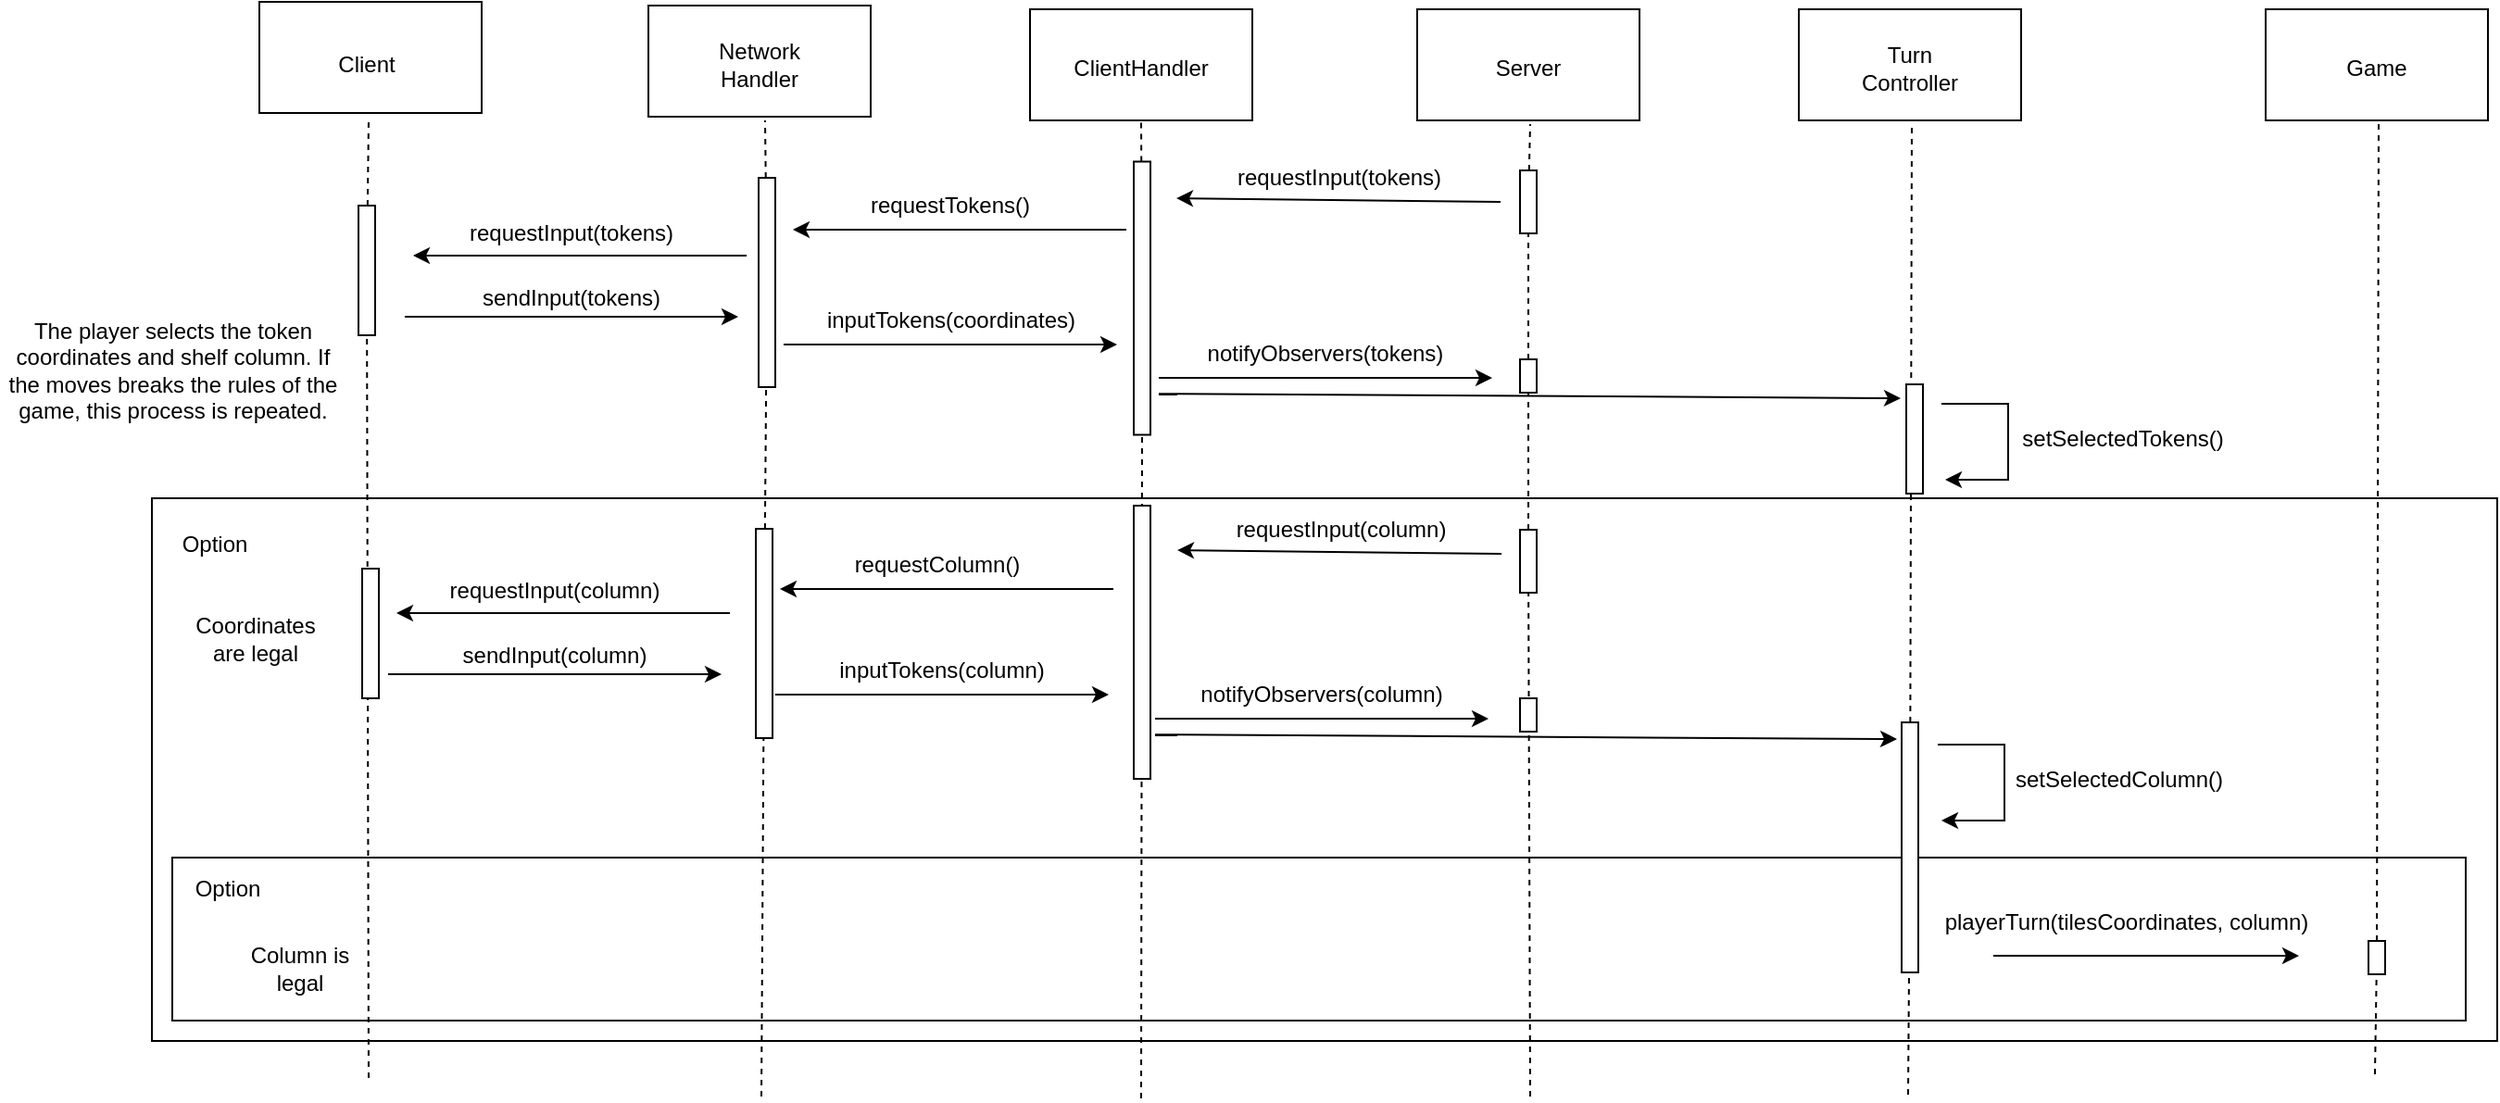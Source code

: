 <mxfile version="20.7.4" type="device"><diagram id="_FSDjPWb-2D1OLa8xgT7" name="Page-1"><mxGraphModel dx="1112" dy="1949" grid="0" gridSize="10" guides="1" tooltips="1" connect="1" arrows="1" fold="1" page="0" pageScale="1" pageWidth="1169" pageHeight="827" math="0" shadow="0"><root><mxCell id="0"/><mxCell id="1" parent="0"/><mxCell id="r9T-i8NEgggMXjapxuj6-69" value="" style="rounded=0;whiteSpace=wrap;html=1;fillColor=none;" parent="1" vertex="1"><mxGeometry x="1135" y="-200" width="1266" height="293" as="geometry"/></mxCell><mxCell id="r9T-i8NEgggMXjapxuj6-72" value="" style="rounded=0;whiteSpace=wrap;html=1;fillColor=none;" parent="1" vertex="1"><mxGeometry x="1146" y="-6" width="1238" height="88" as="geometry"/></mxCell><mxCell id="jUWBYiBVzZ7dhDtSFLi4-7" value="" style="endArrow=none;html=1;rounded=0;startArrow=classic;startFill=1;endFill=0;" parent="1" edge="1"><mxGeometry width="50" height="50" relative="1" as="geometry"><mxPoint x="1688" y="-362" as="sourcePoint"/><mxPoint x="1863" y="-360" as="targetPoint"/></mxGeometry></mxCell><mxCell id="r9T-i8NEgggMXjapxuj6-3" value="" style="rounded=0;whiteSpace=wrap;html=1;" parent="1" vertex="1"><mxGeometry x="1193" y="-468" width="120" height="60" as="geometry"/></mxCell><mxCell id="r9T-i8NEgggMXjapxuj6-4" value="Client" style="text;html=1;strokeColor=none;fillColor=none;align=center;verticalAlign=middle;whiteSpace=wrap;rounded=0;" parent="1" vertex="1"><mxGeometry x="1221" y="-449" width="60" height="30" as="geometry"/></mxCell><mxCell id="r9T-i8NEgggMXjapxuj6-5" value="" style="rounded=0;whiteSpace=wrap;html=1;" parent="1" vertex="1"><mxGeometry x="1403" y="-466" width="120" height="60" as="geometry"/></mxCell><mxCell id="r9T-i8NEgggMXjapxuj6-6" value="Network&lt;br&gt;Handler" style="text;html=1;strokeColor=none;fillColor=none;align=center;verticalAlign=middle;whiteSpace=wrap;rounded=0;" parent="1" vertex="1"><mxGeometry x="1433" y="-449" width="60" height="30" as="geometry"/></mxCell><mxCell id="r9T-i8NEgggMXjapxuj6-7" value="" style="rounded=0;whiteSpace=wrap;html=1;" parent="1" vertex="1"><mxGeometry x="1609" y="-464" width="120" height="60" as="geometry"/></mxCell><mxCell id="r9T-i8NEgggMXjapxuj6-8" value="ClientHandler" style="text;html=1;strokeColor=none;fillColor=none;align=center;verticalAlign=middle;whiteSpace=wrap;rounded=0;" parent="1" vertex="1"><mxGeometry x="1639" y="-447" width="60" height="30" as="geometry"/></mxCell><mxCell id="r9T-i8NEgggMXjapxuj6-9" value="" style="rounded=0;whiteSpace=wrap;html=1;" parent="1" vertex="1"><mxGeometry x="1818" y="-464" width="120" height="60" as="geometry"/></mxCell><mxCell id="r9T-i8NEgggMXjapxuj6-10" value="Server" style="text;html=1;strokeColor=none;fillColor=none;align=center;verticalAlign=middle;whiteSpace=wrap;rounded=0;" parent="1" vertex="1"><mxGeometry x="1848" y="-447" width="60" height="30" as="geometry"/></mxCell><mxCell id="r9T-i8NEgggMXjapxuj6-11" value="" style="rounded=0;whiteSpace=wrap;html=1;" parent="1" vertex="1"><mxGeometry x="2024" y="-464" width="120" height="60" as="geometry"/></mxCell><mxCell id="r9T-i8NEgggMXjapxuj6-12" value="Turn&lt;br&gt;Controller" style="text;html=1;strokeColor=none;fillColor=none;align=center;verticalAlign=middle;whiteSpace=wrap;rounded=0;" parent="1" vertex="1"><mxGeometry x="2054" y="-447" width="60" height="30" as="geometry"/></mxCell><mxCell id="r9T-i8NEgggMXjapxuj6-13" value="" style="endArrow=none;dashed=1;html=1;rounded=0;startArrow=none;" parent="1" edge="1" source="jK7SyTtn_33zOTn9DOWQ-1"><mxGeometry width="50" height="50" relative="1" as="geometry"><mxPoint x="1252" y="113" as="sourcePoint"/><mxPoint x="1252" y="-404" as="targetPoint"/></mxGeometry></mxCell><mxCell id="r9T-i8NEgggMXjapxuj6-14" value="" style="endArrow=none;dashed=1;html=1;rounded=0;startArrow=none;" parent="1" edge="1" source="jK7SyTtn_33zOTn9DOWQ-8"><mxGeometry width="50" height="50" relative="1" as="geometry"><mxPoint x="1464" y="123" as="sourcePoint"/><mxPoint x="1466" y="-404" as="targetPoint"/></mxGeometry></mxCell><mxCell id="r9T-i8NEgggMXjapxuj6-15" value="" style="endArrow=none;dashed=1;html=1;rounded=0;startArrow=none;" parent="1" edge="1" source="jK7SyTtn_33zOTn9DOWQ-17"><mxGeometry width="50" height="50" relative="1" as="geometry"><mxPoint x="1879" y="123" as="sourcePoint"/><mxPoint x="1879" y="-402" as="targetPoint"/></mxGeometry></mxCell><mxCell id="r9T-i8NEgggMXjapxuj6-16" value="" style="endArrow=none;dashed=1;html=1;rounded=0;startArrow=none;" parent="1" edge="1" source="jK7SyTtn_33zOTn9DOWQ-23"><mxGeometry width="50" height="50" relative="1" as="geometry"><mxPoint x="2083" y="122" as="sourcePoint"/><mxPoint x="2085" y="-402" as="targetPoint"/></mxGeometry></mxCell><mxCell id="r9T-i8NEgggMXjapxuj6-17" value="" style="endArrow=none;dashed=1;html=1;rounded=0;entryX=0.5;entryY=1;entryDx=0;entryDy=0;startArrow=none;" parent="1" target="r9T-i8NEgggMXjapxuj6-7" edge="1" source="jK7SyTtn_33zOTn9DOWQ-12"><mxGeometry width="50" height="50" relative="1" as="geometry"><mxPoint x="1669" y="124" as="sourcePoint"/><mxPoint x="1668.871" y="-182.5" as="targetPoint"/></mxGeometry></mxCell><mxCell id="r9T-i8NEgggMXjapxuj6-28" value="requestInput(tokens)" style="text;html=1;strokeColor=none;fillColor=none;align=center;verticalAlign=middle;whiteSpace=wrap;rounded=0;" parent="1" vertex="1"><mxGeometry x="1746" y="-388" width="60" height="30" as="geometry"/></mxCell><mxCell id="r9T-i8NEgggMXjapxuj6-29" value="" style="endArrow=classic;html=1;rounded=0;" parent="1" edge="1"><mxGeometry width="50" height="50" relative="1" as="geometry"><mxPoint x="1661" y="-345" as="sourcePoint"/><mxPoint x="1481" y="-345" as="targetPoint"/></mxGeometry></mxCell><mxCell id="r9T-i8NEgggMXjapxuj6-31" value="requestTokens()" style="text;html=1;strokeColor=none;fillColor=none;align=center;verticalAlign=middle;whiteSpace=wrap;rounded=0;" parent="1" vertex="1"><mxGeometry x="1536" y="-373" width="60" height="30" as="geometry"/></mxCell><mxCell id="r9T-i8NEgggMXjapxuj6-32" value="" style="endArrow=classic;html=1;rounded=0;" parent="1" edge="1"><mxGeometry width="50" height="50" relative="1" as="geometry"><mxPoint x="1456" y="-331" as="sourcePoint"/><mxPoint x="1276" y="-331" as="targetPoint"/></mxGeometry></mxCell><mxCell id="r9T-i8NEgggMXjapxuj6-33" value="requestInput(tokens)" style="text;html=1;strokeColor=none;fillColor=none;align=center;verticalAlign=middle;whiteSpace=wrap;rounded=0;" parent="1" vertex="1"><mxGeometry x="1258" y="-358" width="207" height="30" as="geometry"/></mxCell><mxCell id="r9T-i8NEgggMXjapxuj6-34" value="" style="endArrow=none;html=1;rounded=0;endFill=0;startArrow=classic;startFill=1;" parent="1" edge="1"><mxGeometry width="50" height="50" relative="1" as="geometry"><mxPoint x="1451.5" y="-298" as="sourcePoint"/><mxPoint x="1271.5" y="-298" as="targetPoint"/></mxGeometry></mxCell><mxCell id="r9T-i8NEgggMXjapxuj6-35" value="sendInput(tokens)" style="text;html=1;strokeColor=none;fillColor=none;align=center;verticalAlign=middle;whiteSpace=wrap;rounded=0;" parent="1" vertex="1"><mxGeometry x="1258" y="-323" width="207" height="30" as="geometry"/></mxCell><mxCell id="r9T-i8NEgggMXjapxuj6-36" value="The player selects the token coordinates and shelf column. If the moves breaks the rules of the game, this process is repeated." style="text;html=1;strokeColor=none;fillColor=none;align=center;verticalAlign=middle;whiteSpace=wrap;rounded=0;" parent="1" vertex="1"><mxGeometry x="1053" y="-297" width="187" height="56" as="geometry"/></mxCell><mxCell id="r9T-i8NEgggMXjapxuj6-37" value="" style="endArrow=none;html=1;rounded=0;endFill=0;startArrow=classic;startFill=1;" parent="1" edge="1"><mxGeometry width="50" height="50" relative="1" as="geometry"><mxPoint x="1656" y="-283" as="sourcePoint"/><mxPoint x="1476" y="-283" as="targetPoint"/></mxGeometry></mxCell><mxCell id="r9T-i8NEgggMXjapxuj6-38" value="inputTokens(coordinates)" style="text;html=1;strokeColor=none;fillColor=none;align=center;verticalAlign=middle;whiteSpace=wrap;rounded=0;" parent="1" vertex="1"><mxGeometry x="1462.5" y="-311" width="207" height="30" as="geometry"/></mxCell><mxCell id="r9T-i8NEgggMXjapxuj6-39" value="" style="endArrow=none;html=1;rounded=0;endFill=0;startArrow=classic;startFill=1;" parent="1" edge="1"><mxGeometry width="50" height="50" relative="1" as="geometry"><mxPoint x="1858.5" y="-265" as="sourcePoint"/><mxPoint x="1678.5" y="-265" as="targetPoint"/></mxGeometry></mxCell><mxCell id="r9T-i8NEgggMXjapxuj6-40" value="notifyObservers(tokens)" style="text;html=1;strokeColor=none;fillColor=none;align=center;verticalAlign=middle;whiteSpace=wrap;rounded=0;" parent="1" vertex="1"><mxGeometry x="1665" y="-293" width="207" height="30" as="geometry"/></mxCell><mxCell id="r9T-i8NEgggMXjapxuj6-41" value="" style="endArrow=none;html=1;rounded=0;endFill=0;startArrow=classic;startFill=1;" parent="1" edge="1"><mxGeometry width="50" height="50" relative="1" as="geometry"><mxPoint x="2079" y="-254" as="sourcePoint"/><mxPoint x="1678.5" y="-256.4" as="targetPoint"/></mxGeometry></mxCell><mxCell id="r9T-i8NEgggMXjapxuj6-43" value="" style="endArrow=classic;html=1;rounded=0;" parent="1" edge="1"><mxGeometry x="-0.351" y="514" width="50" height="50" relative="1" as="geometry"><mxPoint x="2101" y="-251" as="sourcePoint"/><mxPoint x="2103" y="-210" as="targetPoint"/><Array as="points"><mxPoint x="2137" y="-251"/><mxPoint x="2137" y="-210"/></Array><mxPoint x="-195" y="-403" as="offset"/></mxGeometry></mxCell><mxCell id="r9T-i8NEgggMXjapxuj6-44" value="setSelectedTokens()" style="text;html=1;strokeColor=none;fillColor=none;align=center;verticalAlign=middle;whiteSpace=wrap;rounded=0;" parent="1" vertex="1"><mxGeometry x="2169" y="-247" width="60" height="30" as="geometry"/></mxCell><mxCell id="r9T-i8NEgggMXjapxuj6-45" value="" style="rounded=0;whiteSpace=wrap;html=1;" parent="1" vertex="1"><mxGeometry x="2276" y="-464" width="120" height="60" as="geometry"/></mxCell><mxCell id="r9T-i8NEgggMXjapxuj6-46" value="Game" style="text;html=1;strokeColor=none;fillColor=none;align=center;verticalAlign=middle;whiteSpace=wrap;rounded=0;" parent="1" vertex="1"><mxGeometry x="2306" y="-447" width="60" height="30" as="geometry"/></mxCell><mxCell id="r9T-i8NEgggMXjapxuj6-47" value="" style="endArrow=none;dashed=1;html=1;rounded=0;startArrow=none;" parent="1" edge="1" source="jK7SyTtn_33zOTn9DOWQ-25"><mxGeometry width="50" height="50" relative="1" as="geometry"><mxPoint x="2335" y="111" as="sourcePoint"/><mxPoint x="2337" y="-402" as="targetPoint"/></mxGeometry></mxCell><mxCell id="r9T-i8NEgggMXjapxuj6-49" value="" style="endArrow=none;html=1;rounded=0;startArrow=classic;startFill=1;endFill=0;" parent="1" edge="1"><mxGeometry width="50" height="50" relative="1" as="geometry"><mxPoint x="1688.5" y="-172" as="sourcePoint"/><mxPoint x="1863.5" y="-170" as="targetPoint"/></mxGeometry></mxCell><mxCell id="r9T-i8NEgggMXjapxuj6-50" value="requestInput(column)" style="text;html=1;strokeColor=none;fillColor=none;align=center;verticalAlign=middle;whiteSpace=wrap;rounded=0;" parent="1" vertex="1"><mxGeometry x="1746.5" y="-198" width="60" height="30" as="geometry"/></mxCell><mxCell id="r9T-i8NEgggMXjapxuj6-51" value="" style="endArrow=classic;html=1;rounded=0;" parent="1" edge="1"><mxGeometry width="50" height="50" relative="1" as="geometry"><mxPoint x="1654" y="-151" as="sourcePoint"/><mxPoint x="1474" y="-151" as="targetPoint"/></mxGeometry></mxCell><mxCell id="r9T-i8NEgggMXjapxuj6-52" value="requestColumn()" style="text;html=1;strokeColor=none;fillColor=none;align=center;verticalAlign=middle;whiteSpace=wrap;rounded=0;" parent="1" vertex="1"><mxGeometry x="1529" y="-179" width="60" height="30" as="geometry"/></mxCell><mxCell id="r9T-i8NEgggMXjapxuj6-56" value="" style="endArrow=classic;html=1;rounded=0;" parent="1" edge="1"><mxGeometry width="50" height="50" relative="1" as="geometry"><mxPoint x="1447" y="-138" as="sourcePoint"/><mxPoint x="1267" y="-138" as="targetPoint"/></mxGeometry></mxCell><mxCell id="r9T-i8NEgggMXjapxuj6-57" value="requestInput(column)" style="text;html=1;strokeColor=none;fillColor=none;align=center;verticalAlign=middle;whiteSpace=wrap;rounded=0;" parent="1" vertex="1"><mxGeometry x="1249" y="-165" width="207" height="30" as="geometry"/></mxCell><mxCell id="r9T-i8NEgggMXjapxuj6-58" value="" style="endArrow=none;html=1;rounded=0;endFill=0;startArrow=classic;startFill=1;" parent="1" edge="1"><mxGeometry width="50" height="50" relative="1" as="geometry"><mxPoint x="1442.5" y="-105" as="sourcePoint"/><mxPoint x="1262.5" y="-105" as="targetPoint"/></mxGeometry></mxCell><mxCell id="r9T-i8NEgggMXjapxuj6-59" value="sendInput(column)" style="text;html=1;strokeColor=none;fillColor=none;align=center;verticalAlign=middle;whiteSpace=wrap;rounded=0;" parent="1" vertex="1"><mxGeometry x="1249" y="-130" width="207" height="30" as="geometry"/></mxCell><mxCell id="r9T-i8NEgggMXjapxuj6-60" value="" style="endArrow=none;html=1;rounded=0;endFill=0;startArrow=classic;startFill=1;" parent="1" edge="1"><mxGeometry width="50" height="50" relative="1" as="geometry"><mxPoint x="1651.5" y="-94" as="sourcePoint"/><mxPoint x="1471.5" y="-94" as="targetPoint"/></mxGeometry></mxCell><mxCell id="r9T-i8NEgggMXjapxuj6-61" value="inputTokens(column)" style="text;html=1;strokeColor=none;fillColor=none;align=center;verticalAlign=middle;whiteSpace=wrap;rounded=0;" parent="1" vertex="1"><mxGeometry x="1458" y="-122" width="207" height="30" as="geometry"/></mxCell><mxCell id="r9T-i8NEgggMXjapxuj6-62" value="" style="endArrow=none;html=1;rounded=0;endFill=0;startArrow=classic;startFill=1;" parent="1" edge="1"><mxGeometry width="50" height="50" relative="1" as="geometry"><mxPoint x="1856.5" y="-81" as="sourcePoint"/><mxPoint x="1676.5" y="-81" as="targetPoint"/></mxGeometry></mxCell><mxCell id="r9T-i8NEgggMXjapxuj6-63" value="notifyObservers(column)" style="text;html=1;strokeColor=none;fillColor=none;align=center;verticalAlign=middle;whiteSpace=wrap;rounded=0;" parent="1" vertex="1"><mxGeometry x="1663" y="-109" width="207" height="30" as="geometry"/></mxCell><mxCell id="r9T-i8NEgggMXjapxuj6-64" value="" style="endArrow=none;html=1;rounded=0;endFill=0;startArrow=classic;startFill=1;" parent="1" edge="1"><mxGeometry width="50" height="50" relative="1" as="geometry"><mxPoint x="2077" y="-70" as="sourcePoint"/><mxPoint x="1676.5" y="-72.4" as="targetPoint"/></mxGeometry></mxCell><mxCell id="r9T-i8NEgggMXjapxuj6-65" value="" style="endArrow=classic;html=1;rounded=0;" parent="1" edge="1"><mxGeometry x="-0.351" y="514" width="50" height="50" relative="1" as="geometry"><mxPoint x="2099" y="-67" as="sourcePoint"/><mxPoint x="2101" y="-26" as="targetPoint"/><Array as="points"><mxPoint x="2135" y="-67"/><mxPoint x="2135" y="-26"/></Array><mxPoint x="-195" y="-403" as="offset"/></mxGeometry></mxCell><mxCell id="r9T-i8NEgggMXjapxuj6-66" value="setSelectedColumn()" style="text;html=1;strokeColor=none;fillColor=none;align=center;verticalAlign=middle;whiteSpace=wrap;rounded=0;" parent="1" vertex="1"><mxGeometry x="2167" y="-63" width="60" height="30" as="geometry"/></mxCell><mxCell id="r9T-i8NEgggMXjapxuj6-67" value="" style="endArrow=classic;html=1;rounded=0;" parent="1" edge="1"><mxGeometry width="50" height="50" relative="1" as="geometry"><mxPoint x="2129" y="47" as="sourcePoint"/><mxPoint x="2294" y="47" as="targetPoint"/></mxGeometry></mxCell><mxCell id="r9T-i8NEgggMXjapxuj6-68" value="playerTurn(tilesCoordinates, column)" style="text;html=1;strokeColor=none;fillColor=none;align=center;verticalAlign=middle;whiteSpace=wrap;rounded=0;" parent="1" vertex="1"><mxGeometry x="2076" y="14" width="250" height="30" as="geometry"/></mxCell><mxCell id="r9T-i8NEgggMXjapxuj6-70" value="Option" style="text;html=1;strokeColor=none;fillColor=none;align=center;verticalAlign=middle;whiteSpace=wrap;rounded=0;" parent="1" vertex="1"><mxGeometry x="1139" y="-190" width="60" height="30" as="geometry"/></mxCell><mxCell id="r9T-i8NEgggMXjapxuj6-71" value="Coordinates are legal" style="text;html=1;strokeColor=none;fillColor=none;align=center;verticalAlign=middle;whiteSpace=wrap;rounded=0;" parent="1" vertex="1"><mxGeometry x="1161" y="-139" width="60" height="30" as="geometry"/></mxCell><mxCell id="r9T-i8NEgggMXjapxuj6-73" value="Option" style="text;html=1;strokeColor=none;fillColor=none;align=center;verticalAlign=middle;whiteSpace=wrap;rounded=0;" parent="1" vertex="1"><mxGeometry x="1146" y="-4" width="60" height="30" as="geometry"/></mxCell><mxCell id="r9T-i8NEgggMXjapxuj6-74" value="Column is legal" style="text;html=1;strokeColor=none;fillColor=none;align=center;verticalAlign=middle;whiteSpace=wrap;rounded=0;" parent="1" vertex="1"><mxGeometry x="1185" y="39" width="60" height="30" as="geometry"/></mxCell><mxCell id="jK7SyTtn_33zOTn9DOWQ-1" value="" style="rounded=0;whiteSpace=wrap;html=1;" vertex="1" parent="1"><mxGeometry x="1246.5" y="-358" width="9" height="70" as="geometry"/></mxCell><mxCell id="jK7SyTtn_33zOTn9DOWQ-6" value="" style="endArrow=none;dashed=1;html=1;rounded=0;" edge="1" parent="1" target="jK7SyTtn_33zOTn9DOWQ-1"><mxGeometry width="50" height="50" relative="1" as="geometry"><mxPoint x="1252" y="113" as="sourcePoint"/><mxPoint x="1252" y="-404" as="targetPoint"/></mxGeometry></mxCell><mxCell id="jK7SyTtn_33zOTn9DOWQ-7" value="" style="rounded=0;whiteSpace=wrap;html=1;" vertex="1" parent="1"><mxGeometry x="1248.5" y="-162" width="9" height="70" as="geometry"/></mxCell><mxCell id="jK7SyTtn_33zOTn9DOWQ-8" value="" style="rounded=0;whiteSpace=wrap;html=1;" vertex="1" parent="1"><mxGeometry x="1462.5" y="-373" width="9" height="113" as="geometry"/></mxCell><mxCell id="jK7SyTtn_33zOTn9DOWQ-9" value="" style="endArrow=none;dashed=1;html=1;rounded=0;startArrow=none;" edge="1" parent="1" source="jK7SyTtn_33zOTn9DOWQ-10" target="jK7SyTtn_33zOTn9DOWQ-8"><mxGeometry width="50" height="50" relative="1" as="geometry"><mxPoint x="1464" y="123" as="sourcePoint"/><mxPoint x="1466" y="-404" as="targetPoint"/></mxGeometry></mxCell><mxCell id="jK7SyTtn_33zOTn9DOWQ-10" value="" style="rounded=0;whiteSpace=wrap;html=1;" vertex="1" parent="1"><mxGeometry x="1461" y="-183.5" width="9" height="113" as="geometry"/></mxCell><mxCell id="jK7SyTtn_33zOTn9DOWQ-11" value="" style="endArrow=none;dashed=1;html=1;rounded=0;" edge="1" parent="1" target="jK7SyTtn_33zOTn9DOWQ-10"><mxGeometry width="50" height="50" relative="1" as="geometry"><mxPoint x="1464" y="123" as="sourcePoint"/><mxPoint x="1466.614" y="-260" as="targetPoint"/></mxGeometry></mxCell><mxCell id="jK7SyTtn_33zOTn9DOWQ-12" value="" style="rounded=0;whiteSpace=wrap;html=1;" vertex="1" parent="1"><mxGeometry x="1665" y="-381.75" width="9" height="147.5" as="geometry"/></mxCell><mxCell id="jK7SyTtn_33zOTn9DOWQ-13" value="" style="endArrow=none;dashed=1;html=1;rounded=0;entryX=0.5;entryY=1;entryDx=0;entryDy=0;" edge="1" parent="1" target="jK7SyTtn_33zOTn9DOWQ-12"><mxGeometry width="50" height="50" relative="1" as="geometry"><mxPoint x="1669" y="124" as="sourcePoint"/><mxPoint x="1669" y="-404" as="targetPoint"/></mxGeometry></mxCell><mxCell id="jK7SyTtn_33zOTn9DOWQ-14" value="" style="rounded=0;whiteSpace=wrap;html=1;" vertex="1" parent="1"><mxGeometry x="1665" y="-196" width="9" height="147.5" as="geometry"/></mxCell><mxCell id="jK7SyTtn_33zOTn9DOWQ-15" value="" style="rounded=0;whiteSpace=wrap;html=1;fillColor=default;" vertex="1" parent="1"><mxGeometry x="1873.5" y="-183" width="9" height="34" as="geometry"/></mxCell><mxCell id="jK7SyTtn_33zOTn9DOWQ-16" value="" style="endArrow=none;dashed=1;html=1;rounded=0;" edge="1" parent="1" target="jK7SyTtn_33zOTn9DOWQ-15"><mxGeometry width="50" height="50" relative="1" as="geometry"><mxPoint x="1879" y="123" as="sourcePoint"/><mxPoint x="1879" y="-402" as="targetPoint"/></mxGeometry></mxCell><mxCell id="jK7SyTtn_33zOTn9DOWQ-17" value="" style="rounded=0;whiteSpace=wrap;html=1;fillColor=default;" vertex="1" parent="1"><mxGeometry x="1873.5" y="-377" width="9" height="34" as="geometry"/></mxCell><mxCell id="jK7SyTtn_33zOTn9DOWQ-18" value="" style="endArrow=none;dashed=1;html=1;rounded=0;startArrow=none;" edge="1" parent="1" source="jK7SyTtn_33zOTn9DOWQ-19" target="jK7SyTtn_33zOTn9DOWQ-17"><mxGeometry width="50" height="50" relative="1" as="geometry"><mxPoint x="1878.072" y="-183" as="sourcePoint"/><mxPoint x="1879" y="-402" as="targetPoint"/></mxGeometry></mxCell><mxCell id="jK7SyTtn_33zOTn9DOWQ-19" value="" style="rounded=0;whiteSpace=wrap;html=1;fillColor=default;" vertex="1" parent="1"><mxGeometry x="1873.5" y="-275" width="9" height="18" as="geometry"/></mxCell><mxCell id="jK7SyTtn_33zOTn9DOWQ-20" value="" style="endArrow=none;dashed=1;html=1;rounded=0;startArrow=none;" edge="1" parent="1" source="jK7SyTtn_33zOTn9DOWQ-15" target="jK7SyTtn_33zOTn9DOWQ-19"><mxGeometry width="50" height="50" relative="1" as="geometry"><mxPoint x="1878" y="-183" as="sourcePoint"/><mxPoint x="1878" y="-343" as="targetPoint"/></mxGeometry></mxCell><mxCell id="jK7SyTtn_33zOTn9DOWQ-22" value="" style="rounded=0;whiteSpace=wrap;html=1;fillColor=default;" vertex="1" parent="1"><mxGeometry x="2082" y="-261.5" width="9" height="59" as="geometry"/></mxCell><mxCell id="jK7SyTtn_33zOTn9DOWQ-23" value="" style="rounded=0;whiteSpace=wrap;html=1;fillColor=default;" vertex="1" parent="1"><mxGeometry x="2079.5" y="-79" width="9" height="135" as="geometry"/></mxCell><mxCell id="jK7SyTtn_33zOTn9DOWQ-24" value="" style="endArrow=none;dashed=1;html=1;rounded=0;" edge="1" parent="1" target="jK7SyTtn_33zOTn9DOWQ-23"><mxGeometry width="50" height="50" relative="1" as="geometry"><mxPoint x="2083" y="122" as="sourcePoint"/><mxPoint x="2085" y="-402" as="targetPoint"/></mxGeometry></mxCell><mxCell id="jK7SyTtn_33zOTn9DOWQ-25" value="" style="rounded=0;whiteSpace=wrap;html=1;fillColor=default;" vertex="1" parent="1"><mxGeometry x="2331.5" y="39" width="9" height="18" as="geometry"/></mxCell><mxCell id="jK7SyTtn_33zOTn9DOWQ-26" value="" style="endArrow=none;dashed=1;html=1;rounded=0;" edge="1" parent="1" target="jK7SyTtn_33zOTn9DOWQ-25"><mxGeometry width="50" height="50" relative="1" as="geometry"><mxPoint x="2335" y="111" as="sourcePoint"/><mxPoint x="2337" y="-402" as="targetPoint"/></mxGeometry></mxCell><mxCell id="jK7SyTtn_33zOTn9DOWQ-27" value="" style="rounded=0;whiteSpace=wrap;html=1;fillColor=default;" vertex="1" parent="1"><mxGeometry x="1873.5" y="-92" width="9" height="18" as="geometry"/></mxCell></root></mxGraphModel></diagram></mxfile>